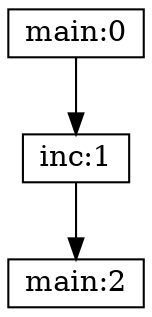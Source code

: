 digraph CFG {
	node [shape=record,width=.1,height=.1];
	"main:0" -> "inc:1";
	"inc:1" -> "main:2";
}
